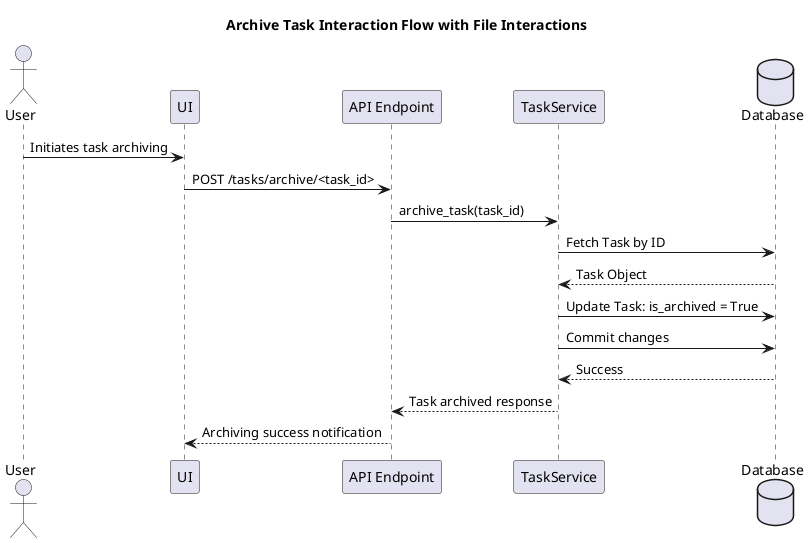 @startuml name
title Archive Task Interaction Flow with File Interactions

actor User
participant "UI" as UI
participant "API Endpoint" as API
participant "TaskService" as Service
database "Database" as DB

User -> UI: Initiates task archiving
UI -> API: POST /tasks/archive/<task_id>
API -> Service: archive_task(task_id)
Service -> DB: Fetch Task by ID
DB --> Service: Task Object
Service -> DB: Update Task: is_archived = True
Service -> DB: Commit changes
DB --> Service: Success
Service --> API: Task archived response
API --> UI: Archiving success notification
@enduml
